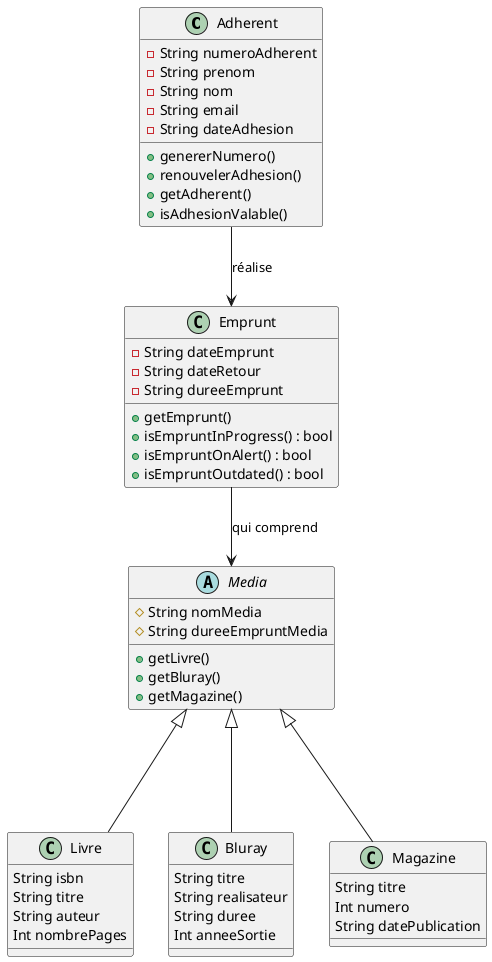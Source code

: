 @startuml
'https://plantuml.com/class-diagram

class Adherent {
-String numeroAdherent
-String prenom
-String nom
-String email
-String dateAdhesion

+genererNumero()
+renouvelerAdhesion()
+getAdherent()
+isAdhesionValable()
}

abstract class Media {
#String nomMedia
#String dureeEmpruntMedia

+getLivre()
+getBluray()
+getMagazine()
}

class Livre {
String isbn
String titre
String auteur
Int nombrePages
}

class Bluray {
String titre
String realisateur
String duree
Int anneeSortie
}

class Magazine {
String titre
Int numero
String datePublication
}

class Emprunt {
-String dateEmprunt
-String dateRetour
-String dureeEmprunt

+getEmprunt()
+isEmpruntInProgress() : bool
+isEmpruntOnAlert() : bool
+isEmpruntOutdated() : bool

}

Media <|--- Livre
Media <|--- Bluray
Media <|--- Magazine

Adherent --> Emprunt : réalise
Emprunt --> Media : qui comprend

@enduml